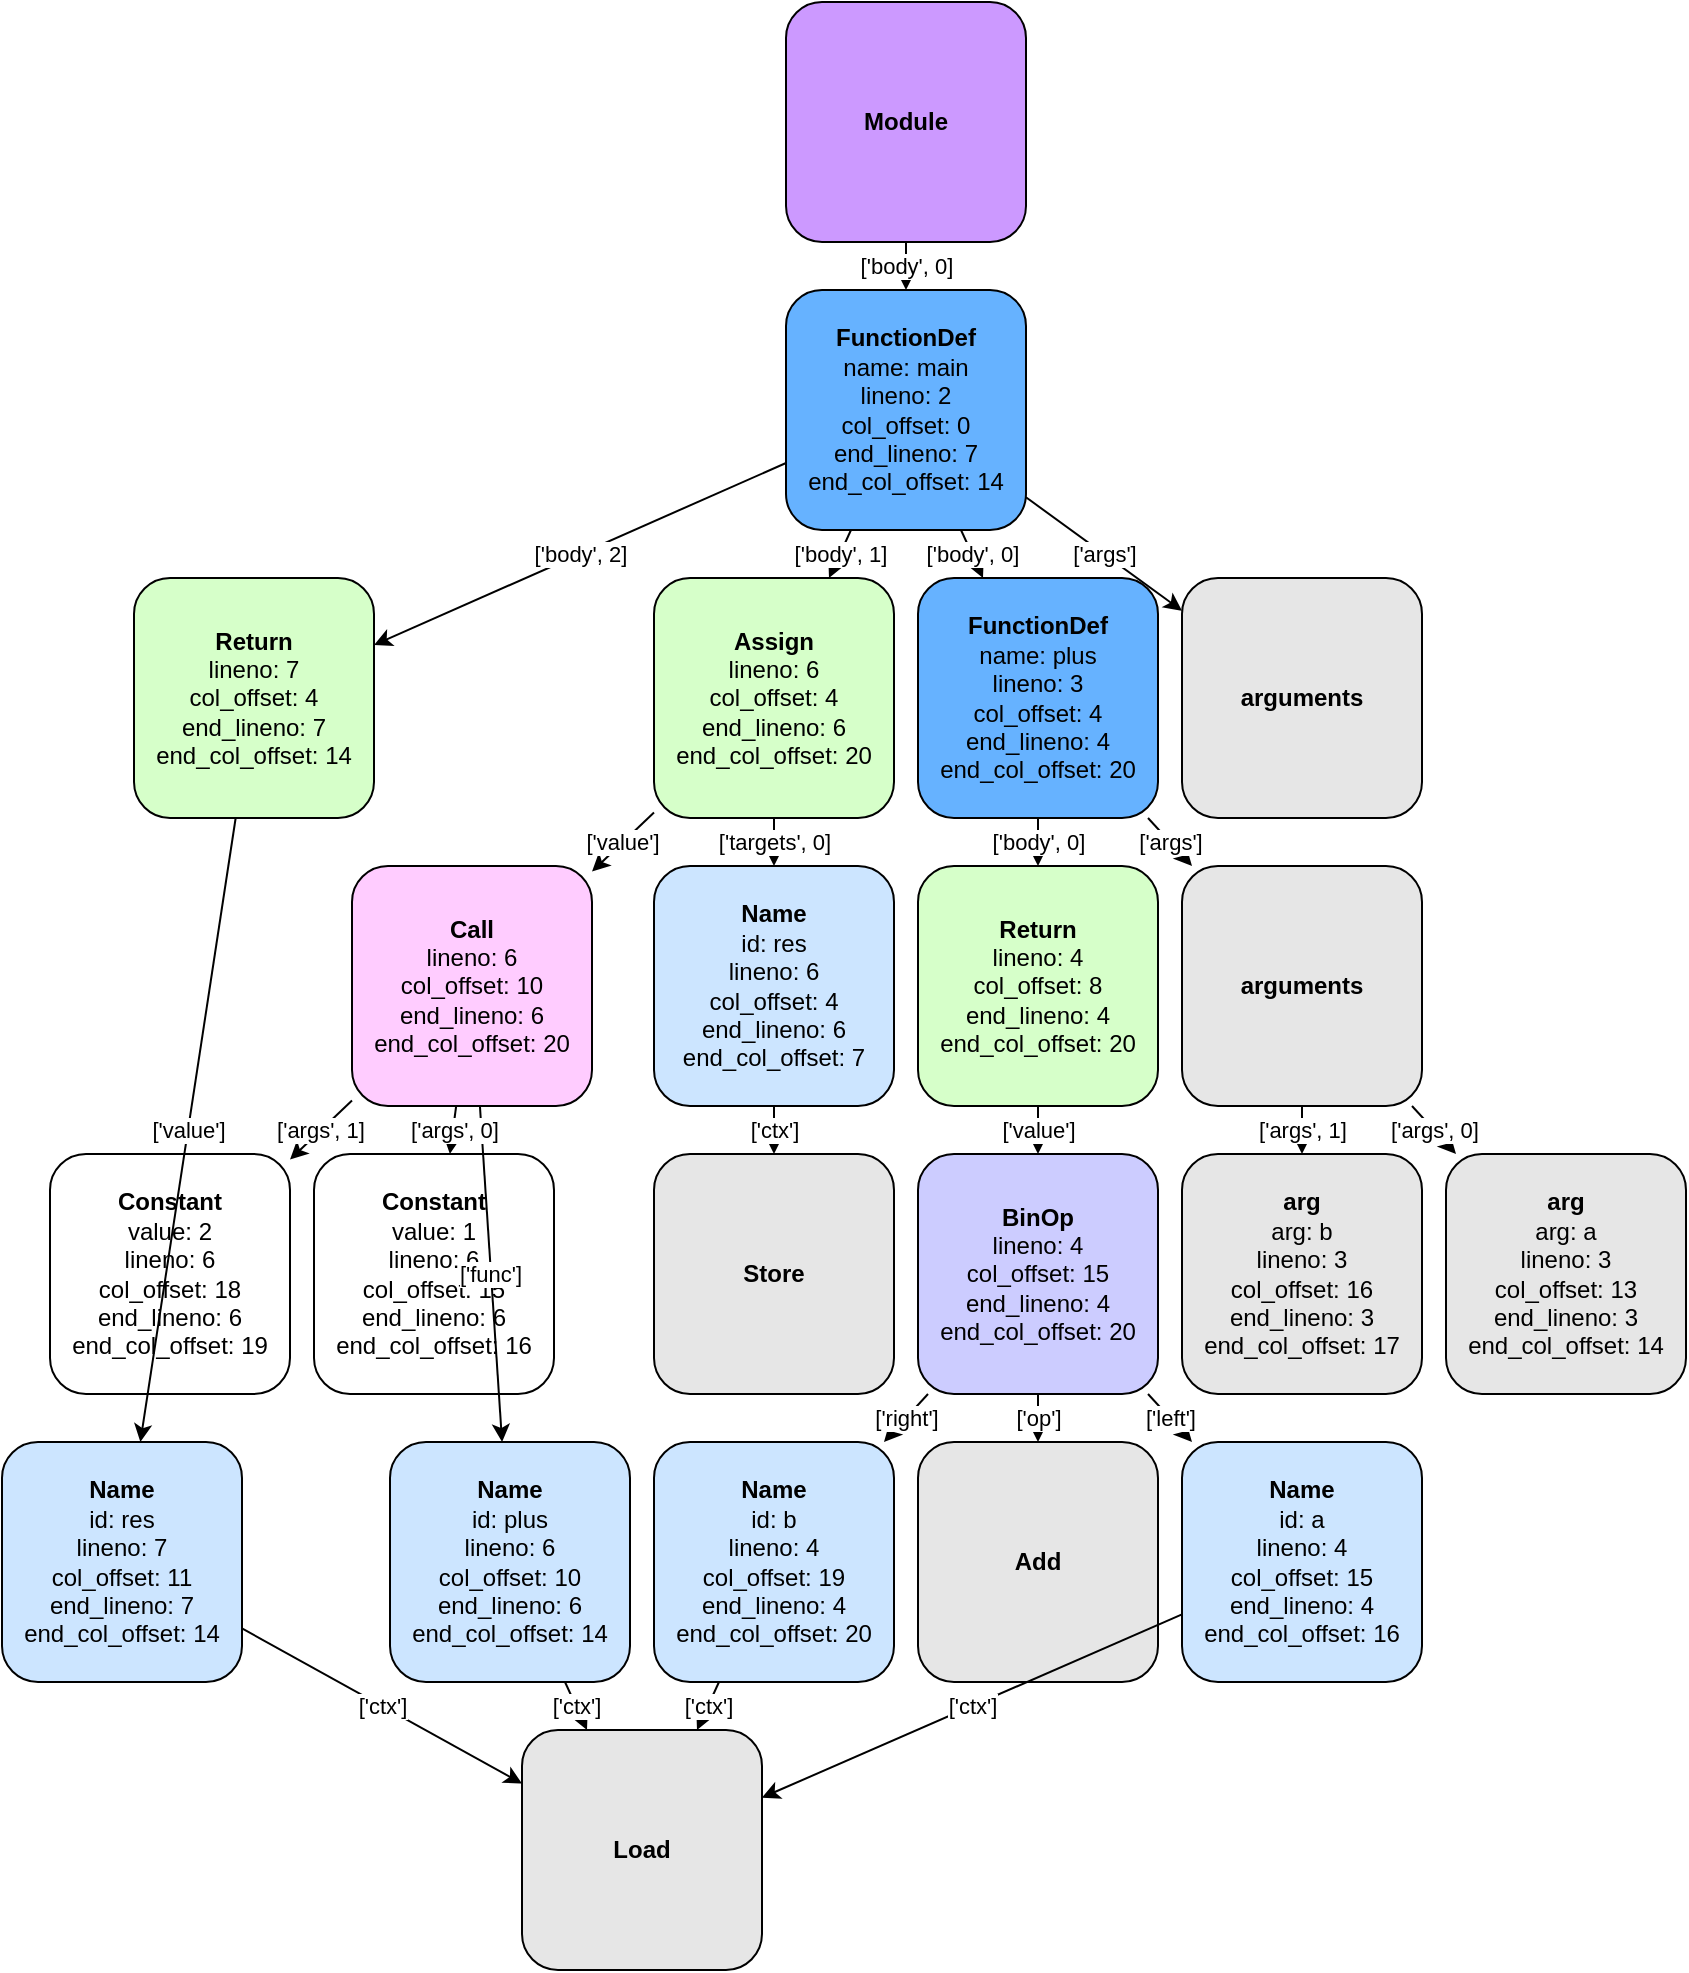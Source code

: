 <?xml version="1.0" ?>
<mxfile>
	<diagram id="RFndyrCF2-3MIdXtw8gX" name="Page-1">
		<mxGraphModel dx="422" dy="816" grid="1" gridSize="10" guides="1" tooltips="1" connect="1" arrows="1" fold="1" page="1" pageScale="1" pageWidth="850" pageHeight="1100" math="0" shadow="0">
			<root>
				<mxCell id="0"/>
				<mxCell id="1" parent="0"/>
				<mxCell id="5587217296" value="&lt;b&gt;Module&lt;/b&gt;" style="rounded=1;whiteSpace=wrap;html=1;fillColor=#CC99FF;strokeColor=#000000;" parent="1" vertex="1">
					<mxGeometry x="392.0" y="0.0" width="120" height="120" as="geometry"/>
				</mxCell>
				<mxCell id="5587215952" value="&lt;b&gt;FunctionDef&lt;/b&gt;&lt;br&gt;name: main&lt;br&gt;lineno: 2&lt;br&gt;col_offset: 0&lt;br&gt;end_lineno: 7&lt;br&gt;end_col_offset: 14" style="rounded=1;whiteSpace=wrap;html=1;fillColor=#66B2FF;strokeColor=#000000;" parent="1" vertex="1">
					<mxGeometry x="392.0" y="144.0" width="120" height="120" as="geometry"/>
				</mxCell>
				<mxCell id="5587208320" value="&lt;b&gt;arguments&lt;/b&gt;" style="rounded=1;whiteSpace=wrap;html=1;fillColor=#E6E6E6;strokeColor=#000000;" parent="1" vertex="1">
					<mxGeometry x="590.0" y="288.0" width="120" height="120" as="geometry"/>
				</mxCell>
				<mxCell id="5587217488" value="&lt;b&gt;FunctionDef&lt;/b&gt;&lt;br&gt;name: plus&lt;br&gt;lineno: 3&lt;br&gt;col_offset: 4&lt;br&gt;end_lineno: 4&lt;br&gt;end_col_offset: 20" style="rounded=1;whiteSpace=wrap;html=1;fillColor=#66B2FF;strokeColor=#000000;" parent="1" vertex="1">
					<mxGeometry x="458.0" y="288.0" width="120" height="120" as="geometry"/>
				</mxCell>
				<mxCell id="5587208752" value="&lt;b&gt;arguments&lt;/b&gt;" style="rounded=1;whiteSpace=wrap;html=1;fillColor=#E6E6E6;strokeColor=#000000;" parent="1" vertex="1">
					<mxGeometry x="590.0" y="432.0" width="120" height="120" as="geometry"/>
				</mxCell>
				<mxCell id="5587217344" value="&lt;b&gt;arg&lt;/b&gt;&lt;br&gt;arg: a&lt;br&gt;lineno: 3&lt;br&gt;col_offset: 13&lt;br&gt;end_lineno: 3&lt;br&gt;end_col_offset: 14" style="rounded=1;whiteSpace=wrap;html=1;fillColor=#E6E6E6;strokeColor=#000000;" parent="1" vertex="1">
					<mxGeometry x="721.999" y="576.0" width="120" height="120" as="geometry"/>
				</mxCell>
				<mxCell id="5590068016" value="&lt;b&gt;arg&lt;/b&gt;&lt;br&gt;arg: b&lt;br&gt;lineno: 3&lt;br&gt;col_offset: 16&lt;br&gt;end_lineno: 3&lt;br&gt;end_col_offset: 17" style="rounded=1;whiteSpace=wrap;html=1;fillColor=#E6E6E6;strokeColor=#000000;" parent="1" vertex="1">
					<mxGeometry x="590.0" y="576.0" width="120" height="120" as="geometry"/>
				</mxCell>
				<mxCell id="5590065808" value="&lt;b&gt;Return&lt;/b&gt;&lt;br&gt;lineno: 4&lt;br&gt;col_offset: 8&lt;br&gt;end_lineno: 4&lt;br&gt;end_col_offset: 20" style="rounded=1;whiteSpace=wrap;html=1;fillColor=#D6FFC9;strokeColor=#000000;" parent="1" vertex="1">
					<mxGeometry x="458.0" y="432.0" width="120" height="120" as="geometry"/>
				</mxCell>
				<mxCell id="5590058320" value="&lt;b&gt;BinOp&lt;/b&gt;&lt;br&gt;lineno: 4&lt;br&gt;col_offset: 15&lt;br&gt;end_lineno: 4&lt;br&gt;end_col_offset: 20" style="rounded=1;whiteSpace=wrap;html=1;fillColor=#CCCCFF;strokeColor=#000000;" parent="1" vertex="1">
					<mxGeometry x="458.0" y="576.0" width="120" height="120" as="geometry"/>
				</mxCell>
				<mxCell id="5590071232" value="&lt;b&gt;Name&lt;/b&gt;&lt;br&gt;id: a&lt;br&gt;lineno: 4&lt;br&gt;col_offset: 15&lt;br&gt;end_lineno: 4&lt;br&gt;end_col_offset: 16" style="rounded=1;whiteSpace=wrap;html=1;fillColor=#CCE5FF;strokeColor=#000000;" parent="1" vertex="1">
					<mxGeometry x="590.0" y="720.0" width="120" height="120" as="geometry"/>
				</mxCell>
				<mxCell id="4310303600" value="&lt;b&gt;Load&lt;/b&gt;" style="rounded=1;whiteSpace=wrap;html=1;fillColor=#E6E6E6;strokeColor=#000000;" parent="1" vertex="1">
					<mxGeometry x="260.0" y="864.0" width="120" height="120" as="geometry"/>
				</mxCell>
				<mxCell id="4310304176" value="&lt;b&gt;Add&lt;/b&gt;" style="rounded=1;whiteSpace=wrap;html=1;fillColor=#E6E6E6;strokeColor=#000000;" parent="1" vertex="1">
					<mxGeometry x="458.0" y="720.0" width="120" height="120" as="geometry"/>
				</mxCell>
				<mxCell id="5590069792" value="&lt;b&gt;Name&lt;/b&gt;&lt;br&gt;id: b&lt;br&gt;lineno: 4&lt;br&gt;col_offset: 19&lt;br&gt;end_lineno: 4&lt;br&gt;end_col_offset: 20" style="rounded=1;whiteSpace=wrap;html=1;fillColor=#CCE5FF;strokeColor=#000000;" parent="1" vertex="1">
					<mxGeometry x="326.0" y="720.0" width="120" height="120" as="geometry"/>
				</mxCell>
				<mxCell id="5590059904" value="&lt;b&gt;Assign&lt;/b&gt;&lt;br&gt;lineno: 6&lt;br&gt;col_offset: 4&lt;br&gt;end_lineno: 6&lt;br&gt;end_col_offset: 20" style="rounded=1;whiteSpace=wrap;html=1;fillColor=#D6FFC9;strokeColor=#000000;" parent="1" vertex="1">
					<mxGeometry x="326.0" y="288.0" width="120" height="120" as="geometry"/>
				</mxCell>
				<mxCell id="5590071520" value="&lt;b&gt;Name&lt;/b&gt;&lt;br&gt;id: res&lt;br&gt;lineno: 6&lt;br&gt;col_offset: 4&lt;br&gt;end_lineno: 6&lt;br&gt;end_col_offset: 7" style="rounded=1;whiteSpace=wrap;html=1;fillColor=#CCE5FF;strokeColor=#000000;" parent="1" vertex="1">
					<mxGeometry x="326.0" y="432.0" width="120" height="120" as="geometry"/>
				</mxCell>
				<mxCell id="4310303696" value="&lt;b&gt;Store&lt;/b&gt;" style="rounded=1;whiteSpace=wrap;html=1;fillColor=#E6E6E6;strokeColor=#000000;" parent="1" vertex="1">
					<mxGeometry x="326.0" y="576.0" width="120" height="120" as="geometry"/>
				</mxCell>
				<mxCell id="5590071040" value="&lt;b&gt;Call&lt;/b&gt;&lt;br&gt;lineno: 6&lt;br&gt;col_offset: 10&lt;br&gt;end_lineno: 6&lt;br&gt;end_col_offset: 20" style="rounded=1;whiteSpace=wrap;html=1;fillColor=#FFCCFF;strokeColor=#000000;" parent="1" vertex="1">
					<mxGeometry x="175.0" y="432.0" width="120" height="120" as="geometry"/>
				</mxCell>
				<mxCell id="5590071616" value="&lt;b&gt;Name&lt;/b&gt;&lt;br&gt;id: plus&lt;br&gt;lineno: 6&lt;br&gt;col_offset: 10&lt;br&gt;end_lineno: 6&lt;br&gt;end_col_offset: 14" style="rounded=1;whiteSpace=wrap;html=1;fillColor=#CCE5FF;strokeColor=#000000;" parent="1" vertex="1">
					<mxGeometry x="194.0" y="720.0" width="120" height="120" as="geometry"/>
				</mxCell>
				<mxCell id="5590064368" value="&lt;b&gt;Constant&lt;/b&gt;&lt;br&gt;value: 1&lt;br&gt;lineno: 6&lt;br&gt;col_offset: 15&lt;br&gt;end_lineno: 6&lt;br&gt;end_col_offset: 16" style="rounded=1;whiteSpace=wrap;html=1;fillColor=#FFFFFF;strokeColor=#000000;" parent="1" vertex="1">
					<mxGeometry x="156.0" y="576.0" width="120" height="120" as="geometry"/>
				</mxCell>
				<mxCell id="5590061200" value="&lt;b&gt;Constant&lt;/b&gt;&lt;br&gt;value: 2&lt;br&gt;lineno: 6&lt;br&gt;col_offset: 18&lt;br&gt;end_lineno: 6&lt;br&gt;end_col_offset: 19" style="rounded=1;whiteSpace=wrap;html=1;fillColor=#FFFFFF;strokeColor=#000000;" parent="1" vertex="1">
					<mxGeometry x="24.0" y="576.0" width="120" height="120" as="geometry"/>
				</mxCell>
				<mxCell id="5590064320" value="&lt;b&gt;Return&lt;/b&gt;&lt;br&gt;lineno: 7&lt;br&gt;col_offset: 4&lt;br&gt;end_lineno: 7&lt;br&gt;end_col_offset: 14" style="rounded=1;whiteSpace=wrap;html=1;fillColor=#D6FFC9;strokeColor=#000000;" parent="1" vertex="1">
					<mxGeometry x="66.0" y="288.0" width="120" height="120" as="geometry"/>
				</mxCell>
				<mxCell id="5590070128" value="&lt;b&gt;Name&lt;/b&gt;&lt;br&gt;id: res&lt;br&gt;lineno: 7&lt;br&gt;col_offset: 11&lt;br&gt;end_lineno: 7&lt;br&gt;end_col_offset: 14" style="rounded=1;whiteSpace=wrap;html=1;fillColor=#CCE5FF;strokeColor=#000000;" parent="1" vertex="1">
					<mxGeometry x="0.0" y="720.0" width="120" height="120" as="geometry"/>
				</mxCell>
				<mxCell id="5587217296_5587215952" value="['body', 0]" style="endArrow=classic;html=1;" parent="1" source="5587217296" target="5587215952" edge="1">
					<mxGeometry width="50" height="50" relative="1" as="geometry">
						<mxPoint x="400" y="440" as="sourcePoint"/>
						<mxPoint x="450" y="390" as="targetPoint"/>
					</mxGeometry>
				</mxCell>
				<mxCell id="5587215952_5587208320" value="['args']" style="endArrow=classic;html=1;" parent="1" source="5587215952" target="5587208320" edge="1">
					<mxGeometry width="50" height="50" relative="1" as="geometry">
						<mxPoint x="400" y="440" as="sourcePoint"/>
						<mxPoint x="450" y="390" as="targetPoint"/>
					</mxGeometry>
				</mxCell>
				<mxCell id="5587215952_5587217488" value="['body', 0]" style="endArrow=classic;html=1;" parent="1" source="5587215952" target="5587217488" edge="1">
					<mxGeometry width="50" height="50" relative="1" as="geometry">
						<mxPoint x="400" y="440" as="sourcePoint"/>
						<mxPoint x="450" y="390" as="targetPoint"/>
					</mxGeometry>
				</mxCell>
				<mxCell id="5587217488_5587208752" value="['args']" style="endArrow=classic;html=1;" parent="1" source="5587217488" target="5587208752" edge="1">
					<mxGeometry width="50" height="50" relative="1" as="geometry">
						<mxPoint x="400" y="440" as="sourcePoint"/>
						<mxPoint x="450" y="390" as="targetPoint"/>
					</mxGeometry>
				</mxCell>
				<mxCell id="5587208752_5587217344" value="['args', 0]" style="endArrow=classic;html=1;" parent="1" source="5587208752" target="5587217344" edge="1">
					<mxGeometry width="50" height="50" relative="1" as="geometry">
						<mxPoint x="400" y="440" as="sourcePoint"/>
						<mxPoint x="450" y="390" as="targetPoint"/>
					</mxGeometry>
				</mxCell>
				<mxCell id="5587208752_5590068016" value="['args', 1]" style="endArrow=classic;html=1;" parent="1" source="5587208752" target="5590068016" edge="1">
					<mxGeometry width="50" height="50" relative="1" as="geometry">
						<mxPoint x="400" y="440" as="sourcePoint"/>
						<mxPoint x="450" y="390" as="targetPoint"/>
					</mxGeometry>
				</mxCell>
				<mxCell id="5587217488_5590065808" value="['body', 0]" style="endArrow=classic;html=1;" parent="1" source="5587217488" target="5590065808" edge="1">
					<mxGeometry width="50" height="50" relative="1" as="geometry">
						<mxPoint x="400" y="440" as="sourcePoint"/>
						<mxPoint x="450" y="390" as="targetPoint"/>
					</mxGeometry>
				</mxCell>
				<mxCell id="5590065808_5590058320" value="['value']" style="endArrow=classic;html=1;" parent="1" source="5590065808" target="5590058320" edge="1">
					<mxGeometry width="50" height="50" relative="1" as="geometry">
						<mxPoint x="400" y="440" as="sourcePoint"/>
						<mxPoint x="450" y="390" as="targetPoint"/>
					</mxGeometry>
				</mxCell>
				<mxCell id="5590058320_5590071232" value="['left']" style="endArrow=classic;html=1;" parent="1" source="5590058320" target="5590071232" edge="1">
					<mxGeometry width="50" height="50" relative="1" as="geometry">
						<mxPoint x="400" y="440" as="sourcePoint"/>
						<mxPoint x="450" y="390" as="targetPoint"/>
					</mxGeometry>
				</mxCell>
				<mxCell id="5590071232_4310303600" value="['ctx']" style="endArrow=classic;html=1;" parent="1" source="5590071232" target="4310303600" edge="1">
					<mxGeometry width="50" height="50" relative="1" as="geometry">
						<mxPoint x="400" y="440" as="sourcePoint"/>
						<mxPoint x="450" y="390" as="targetPoint"/>
					</mxGeometry>
				</mxCell>
				<mxCell id="5590058320_4310304176" value="['op']" style="endArrow=classic;html=1;" parent="1" source="5590058320" target="4310304176" edge="1">
					<mxGeometry width="50" height="50" relative="1" as="geometry">
						<mxPoint x="400" y="440" as="sourcePoint"/>
						<mxPoint x="450" y="390" as="targetPoint"/>
					</mxGeometry>
				</mxCell>
				<mxCell id="5590058320_5590069792" value="['right']" style="endArrow=classic;html=1;" parent="1" source="5590058320" target="5590069792" edge="1">
					<mxGeometry width="50" height="50" relative="1" as="geometry">
						<mxPoint x="400" y="440" as="sourcePoint"/>
						<mxPoint x="450" y="390" as="targetPoint"/>
					</mxGeometry>
				</mxCell>
				<mxCell id="5590069792_4310303600" value="['ctx']" style="endArrow=classic;html=1;" parent="1" source="5590069792" target="4310303600" edge="1">
					<mxGeometry width="50" height="50" relative="1" as="geometry">
						<mxPoint x="400" y="440" as="sourcePoint"/>
						<mxPoint x="450" y="390" as="targetPoint"/>
					</mxGeometry>
				</mxCell>
				<mxCell id="5587215952_5590059904" value="['body', 1]" style="endArrow=classic;html=1;" parent="1" source="5587215952" target="5590059904" edge="1">
					<mxGeometry width="50" height="50" relative="1" as="geometry">
						<mxPoint x="400" y="440" as="sourcePoint"/>
						<mxPoint x="450" y="390" as="targetPoint"/>
					</mxGeometry>
				</mxCell>
				<mxCell id="5590059904_5590071520" value="['targets', 0]" style="endArrow=classic;html=1;" parent="1" source="5590059904" target="5590071520" edge="1">
					<mxGeometry width="50" height="50" relative="1" as="geometry">
						<mxPoint x="400" y="440" as="sourcePoint"/>
						<mxPoint x="450" y="390" as="targetPoint"/>
					</mxGeometry>
				</mxCell>
				<mxCell id="5590071520_4310303696" value="['ctx']" style="endArrow=classic;html=1;" parent="1" source="5590071520" target="4310303696" edge="1">
					<mxGeometry width="50" height="50" relative="1" as="geometry">
						<mxPoint x="400" y="440" as="sourcePoint"/>
						<mxPoint x="450" y="390" as="targetPoint"/>
					</mxGeometry>
				</mxCell>
				<mxCell id="5590059904_5590071040" value="['value']" style="endArrow=classic;html=1;" parent="1" source="5590059904" target="5590071040" edge="1">
					<mxGeometry width="50" height="50" relative="1" as="geometry">
						<mxPoint x="400" y="440" as="sourcePoint"/>
						<mxPoint x="450" y="390" as="targetPoint"/>
					</mxGeometry>
				</mxCell>
				<mxCell id="5590071040_5590071616" value="['func']" style="endArrow=classic;html=1;" parent="1" source="5590071040" target="5590071616" edge="1">
					<mxGeometry width="50" height="50" relative="1" as="geometry">
						<mxPoint x="400" y="440" as="sourcePoint"/>
						<mxPoint x="450" y="390" as="targetPoint"/>
					</mxGeometry>
				</mxCell>
				<mxCell id="5590071616_4310303600" value="['ctx']" style="endArrow=classic;html=1;" parent="1" source="5590071616" target="4310303600" edge="1">
					<mxGeometry width="50" height="50" relative="1" as="geometry">
						<mxPoint x="400" y="440" as="sourcePoint"/>
						<mxPoint x="450" y="390" as="targetPoint"/>
					</mxGeometry>
				</mxCell>
				<mxCell id="5590071040_5590064368" value="['args', 0]" style="endArrow=classic;html=1;" parent="1" source="5590071040" target="5590064368" edge="1">
					<mxGeometry width="50" height="50" relative="1" as="geometry">
						<mxPoint x="400" y="440" as="sourcePoint"/>
						<mxPoint x="450" y="390" as="targetPoint"/>
					</mxGeometry>
				</mxCell>
				<mxCell id="5590071040_5590061200" value="['args', 1]" style="endArrow=classic;html=1;" parent="1" source="5590071040" target="5590061200" edge="1">
					<mxGeometry width="50" height="50" relative="1" as="geometry">
						<mxPoint x="400" y="440" as="sourcePoint"/>
						<mxPoint x="450" y="390" as="targetPoint"/>
					</mxGeometry>
				</mxCell>
				<mxCell id="5587215952_5590064320" value="['body', 2]" style="endArrow=classic;html=1;" parent="1" source="5587215952" target="5590064320" edge="1">
					<mxGeometry width="50" height="50" relative="1" as="geometry">
						<mxPoint x="400" y="440" as="sourcePoint"/>
						<mxPoint x="450" y="390" as="targetPoint"/>
					</mxGeometry>
				</mxCell>
				<mxCell id="5590064320_5590070128" value="['value']" style="endArrow=classic;html=1;" parent="1" source="5590064320" target="5590070128" edge="1">
					<mxGeometry width="50" height="50" relative="1" as="geometry">
						<mxPoint x="400" y="440" as="sourcePoint"/>
						<mxPoint x="450" y="390" as="targetPoint"/>
					</mxGeometry>
				</mxCell>
				<mxCell id="5590070128_4310303600" value="['ctx']" style="endArrow=classic;html=1;" parent="1" source="5590070128" target="4310303600" edge="1">
					<mxGeometry width="50" height="50" relative="1" as="geometry">
						<mxPoint x="400" y="440" as="sourcePoint"/>
						<mxPoint x="450" y="390" as="targetPoint"/>
					</mxGeometry>
				</mxCell>
			</root>
		</mxGraphModel>
	</diagram>
</mxfile>

